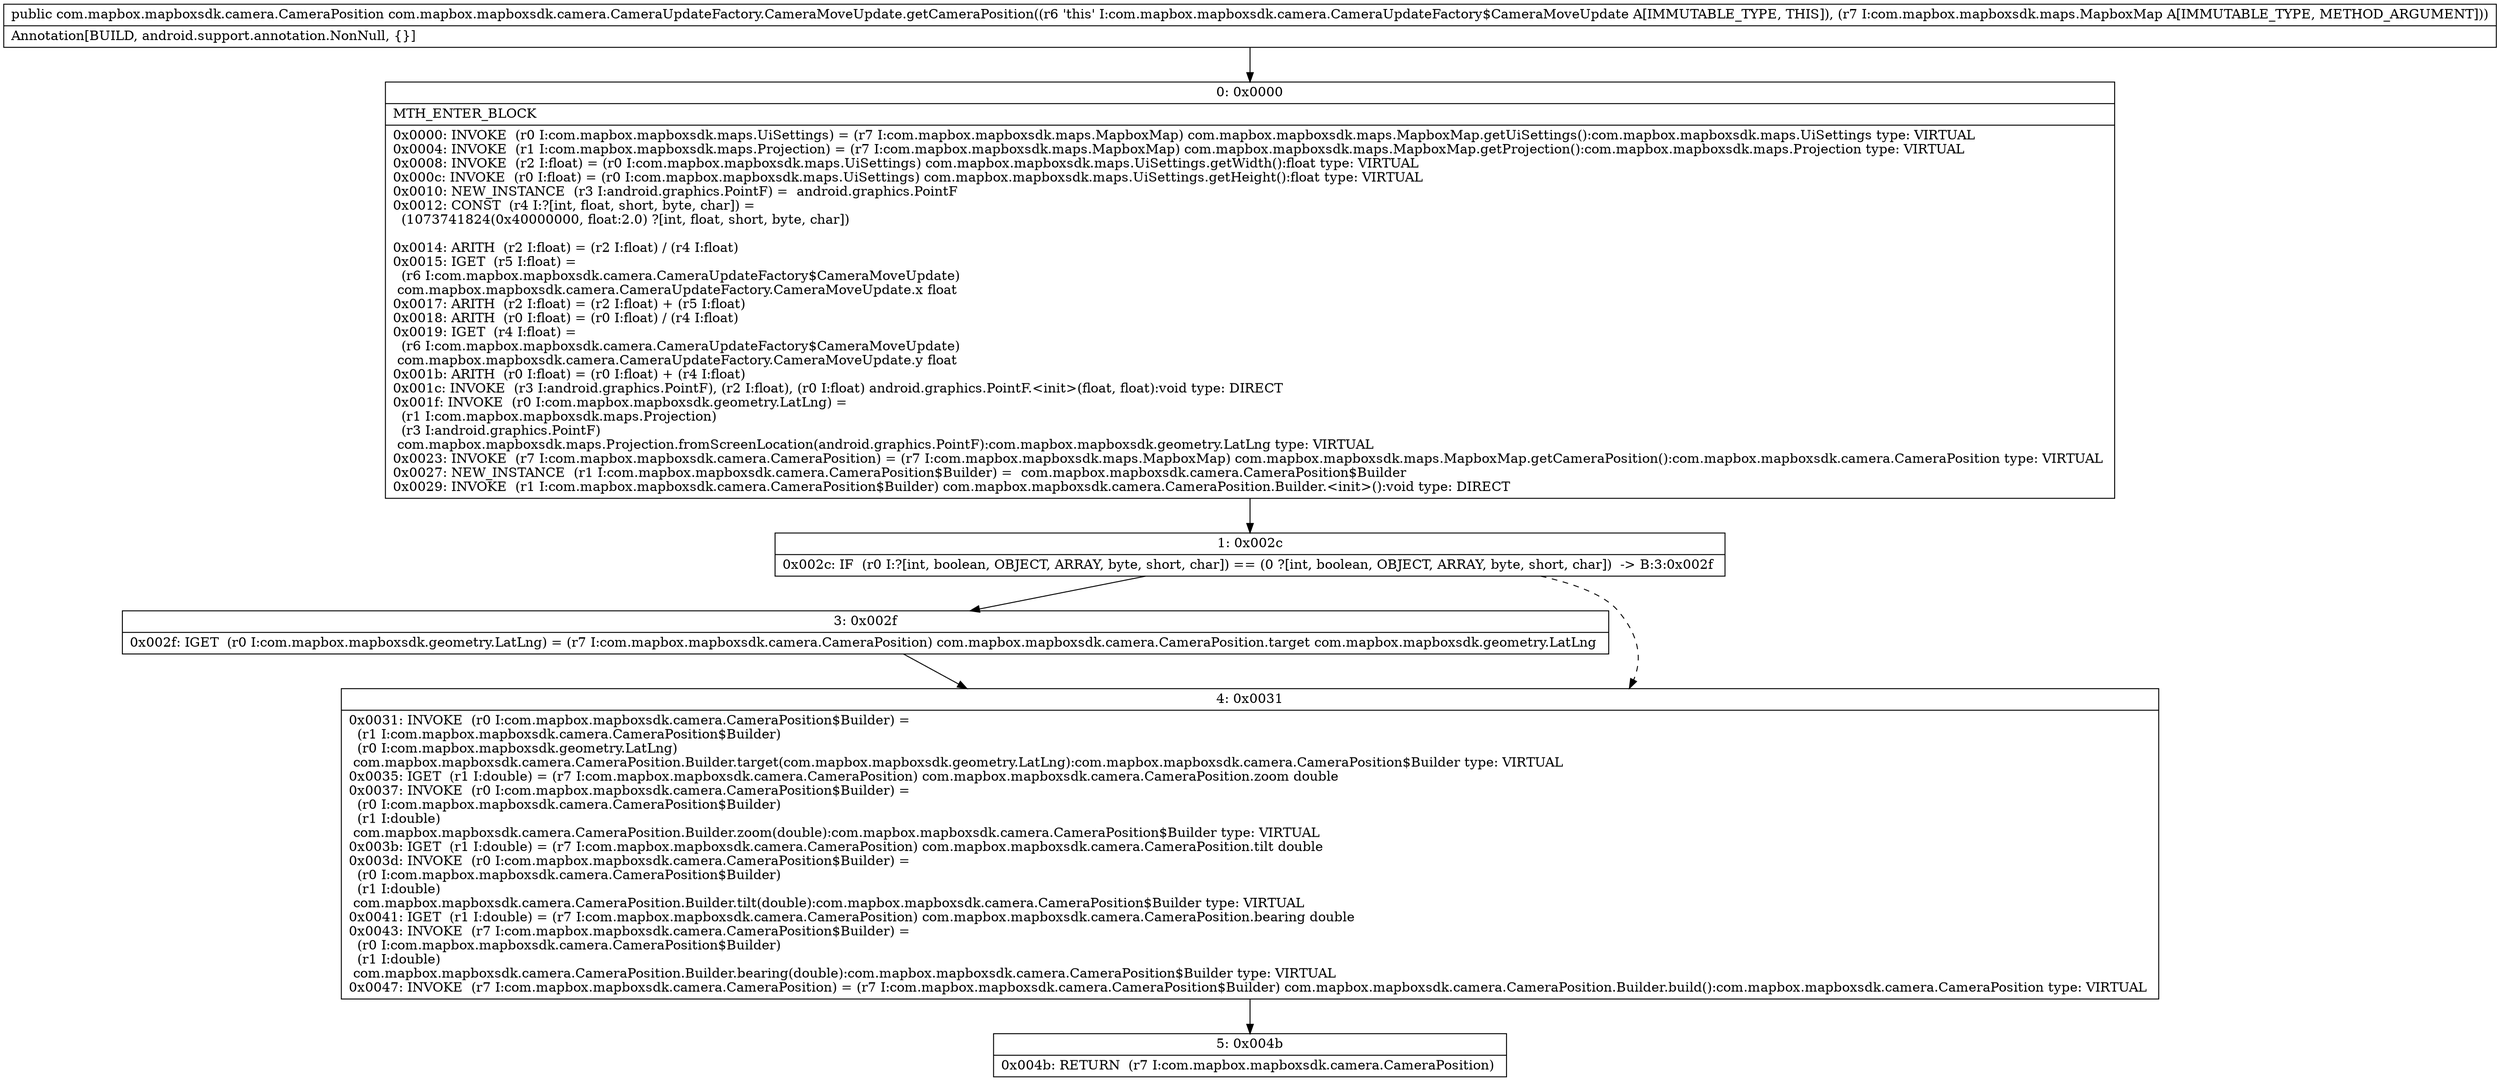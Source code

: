 digraph "CFG forcom.mapbox.mapboxsdk.camera.CameraUpdateFactory.CameraMoveUpdate.getCameraPosition(Lcom\/mapbox\/mapboxsdk\/maps\/MapboxMap;)Lcom\/mapbox\/mapboxsdk\/camera\/CameraPosition;" {
Node_0 [shape=record,label="{0\:\ 0x0000|MTH_ENTER_BLOCK\l|0x0000: INVOKE  (r0 I:com.mapbox.mapboxsdk.maps.UiSettings) = (r7 I:com.mapbox.mapboxsdk.maps.MapboxMap) com.mapbox.mapboxsdk.maps.MapboxMap.getUiSettings():com.mapbox.mapboxsdk.maps.UiSettings type: VIRTUAL \l0x0004: INVOKE  (r1 I:com.mapbox.mapboxsdk.maps.Projection) = (r7 I:com.mapbox.mapboxsdk.maps.MapboxMap) com.mapbox.mapboxsdk.maps.MapboxMap.getProjection():com.mapbox.mapboxsdk.maps.Projection type: VIRTUAL \l0x0008: INVOKE  (r2 I:float) = (r0 I:com.mapbox.mapboxsdk.maps.UiSettings) com.mapbox.mapboxsdk.maps.UiSettings.getWidth():float type: VIRTUAL \l0x000c: INVOKE  (r0 I:float) = (r0 I:com.mapbox.mapboxsdk.maps.UiSettings) com.mapbox.mapboxsdk.maps.UiSettings.getHeight():float type: VIRTUAL \l0x0010: NEW_INSTANCE  (r3 I:android.graphics.PointF) =  android.graphics.PointF \l0x0012: CONST  (r4 I:?[int, float, short, byte, char]) = \l  (1073741824(0x40000000, float:2.0) ?[int, float, short, byte, char])\l \l0x0014: ARITH  (r2 I:float) = (r2 I:float) \/ (r4 I:float) \l0x0015: IGET  (r5 I:float) = \l  (r6 I:com.mapbox.mapboxsdk.camera.CameraUpdateFactory$CameraMoveUpdate)\l com.mapbox.mapboxsdk.camera.CameraUpdateFactory.CameraMoveUpdate.x float \l0x0017: ARITH  (r2 I:float) = (r2 I:float) + (r5 I:float) \l0x0018: ARITH  (r0 I:float) = (r0 I:float) \/ (r4 I:float) \l0x0019: IGET  (r4 I:float) = \l  (r6 I:com.mapbox.mapboxsdk.camera.CameraUpdateFactory$CameraMoveUpdate)\l com.mapbox.mapboxsdk.camera.CameraUpdateFactory.CameraMoveUpdate.y float \l0x001b: ARITH  (r0 I:float) = (r0 I:float) + (r4 I:float) \l0x001c: INVOKE  (r3 I:android.graphics.PointF), (r2 I:float), (r0 I:float) android.graphics.PointF.\<init\>(float, float):void type: DIRECT \l0x001f: INVOKE  (r0 I:com.mapbox.mapboxsdk.geometry.LatLng) = \l  (r1 I:com.mapbox.mapboxsdk.maps.Projection)\l  (r3 I:android.graphics.PointF)\l com.mapbox.mapboxsdk.maps.Projection.fromScreenLocation(android.graphics.PointF):com.mapbox.mapboxsdk.geometry.LatLng type: VIRTUAL \l0x0023: INVOKE  (r7 I:com.mapbox.mapboxsdk.camera.CameraPosition) = (r7 I:com.mapbox.mapboxsdk.maps.MapboxMap) com.mapbox.mapboxsdk.maps.MapboxMap.getCameraPosition():com.mapbox.mapboxsdk.camera.CameraPosition type: VIRTUAL \l0x0027: NEW_INSTANCE  (r1 I:com.mapbox.mapboxsdk.camera.CameraPosition$Builder) =  com.mapbox.mapboxsdk.camera.CameraPosition$Builder \l0x0029: INVOKE  (r1 I:com.mapbox.mapboxsdk.camera.CameraPosition$Builder) com.mapbox.mapboxsdk.camera.CameraPosition.Builder.\<init\>():void type: DIRECT \l}"];
Node_1 [shape=record,label="{1\:\ 0x002c|0x002c: IF  (r0 I:?[int, boolean, OBJECT, ARRAY, byte, short, char]) == (0 ?[int, boolean, OBJECT, ARRAY, byte, short, char])  \-\> B:3:0x002f \l}"];
Node_3 [shape=record,label="{3\:\ 0x002f|0x002f: IGET  (r0 I:com.mapbox.mapboxsdk.geometry.LatLng) = (r7 I:com.mapbox.mapboxsdk.camera.CameraPosition) com.mapbox.mapboxsdk.camera.CameraPosition.target com.mapbox.mapboxsdk.geometry.LatLng \l}"];
Node_4 [shape=record,label="{4\:\ 0x0031|0x0031: INVOKE  (r0 I:com.mapbox.mapboxsdk.camera.CameraPosition$Builder) = \l  (r1 I:com.mapbox.mapboxsdk.camera.CameraPosition$Builder)\l  (r0 I:com.mapbox.mapboxsdk.geometry.LatLng)\l com.mapbox.mapboxsdk.camera.CameraPosition.Builder.target(com.mapbox.mapboxsdk.geometry.LatLng):com.mapbox.mapboxsdk.camera.CameraPosition$Builder type: VIRTUAL \l0x0035: IGET  (r1 I:double) = (r7 I:com.mapbox.mapboxsdk.camera.CameraPosition) com.mapbox.mapboxsdk.camera.CameraPosition.zoom double \l0x0037: INVOKE  (r0 I:com.mapbox.mapboxsdk.camera.CameraPosition$Builder) = \l  (r0 I:com.mapbox.mapboxsdk.camera.CameraPosition$Builder)\l  (r1 I:double)\l com.mapbox.mapboxsdk.camera.CameraPosition.Builder.zoom(double):com.mapbox.mapboxsdk.camera.CameraPosition$Builder type: VIRTUAL \l0x003b: IGET  (r1 I:double) = (r7 I:com.mapbox.mapboxsdk.camera.CameraPosition) com.mapbox.mapboxsdk.camera.CameraPosition.tilt double \l0x003d: INVOKE  (r0 I:com.mapbox.mapboxsdk.camera.CameraPosition$Builder) = \l  (r0 I:com.mapbox.mapboxsdk.camera.CameraPosition$Builder)\l  (r1 I:double)\l com.mapbox.mapboxsdk.camera.CameraPosition.Builder.tilt(double):com.mapbox.mapboxsdk.camera.CameraPosition$Builder type: VIRTUAL \l0x0041: IGET  (r1 I:double) = (r7 I:com.mapbox.mapboxsdk.camera.CameraPosition) com.mapbox.mapboxsdk.camera.CameraPosition.bearing double \l0x0043: INVOKE  (r7 I:com.mapbox.mapboxsdk.camera.CameraPosition$Builder) = \l  (r0 I:com.mapbox.mapboxsdk.camera.CameraPosition$Builder)\l  (r1 I:double)\l com.mapbox.mapboxsdk.camera.CameraPosition.Builder.bearing(double):com.mapbox.mapboxsdk.camera.CameraPosition$Builder type: VIRTUAL \l0x0047: INVOKE  (r7 I:com.mapbox.mapboxsdk.camera.CameraPosition) = (r7 I:com.mapbox.mapboxsdk.camera.CameraPosition$Builder) com.mapbox.mapboxsdk.camera.CameraPosition.Builder.build():com.mapbox.mapboxsdk.camera.CameraPosition type: VIRTUAL \l}"];
Node_5 [shape=record,label="{5\:\ 0x004b|0x004b: RETURN  (r7 I:com.mapbox.mapboxsdk.camera.CameraPosition) \l}"];
MethodNode[shape=record,label="{public com.mapbox.mapboxsdk.camera.CameraPosition com.mapbox.mapboxsdk.camera.CameraUpdateFactory.CameraMoveUpdate.getCameraPosition((r6 'this' I:com.mapbox.mapboxsdk.camera.CameraUpdateFactory$CameraMoveUpdate A[IMMUTABLE_TYPE, THIS]), (r7 I:com.mapbox.mapboxsdk.maps.MapboxMap A[IMMUTABLE_TYPE, METHOD_ARGUMENT]))  | Annotation[BUILD, android.support.annotation.NonNull, \{\}]\l}"];
MethodNode -> Node_0;
Node_0 -> Node_1;
Node_1 -> Node_3;
Node_1 -> Node_4[style=dashed];
Node_3 -> Node_4;
Node_4 -> Node_5;
}


